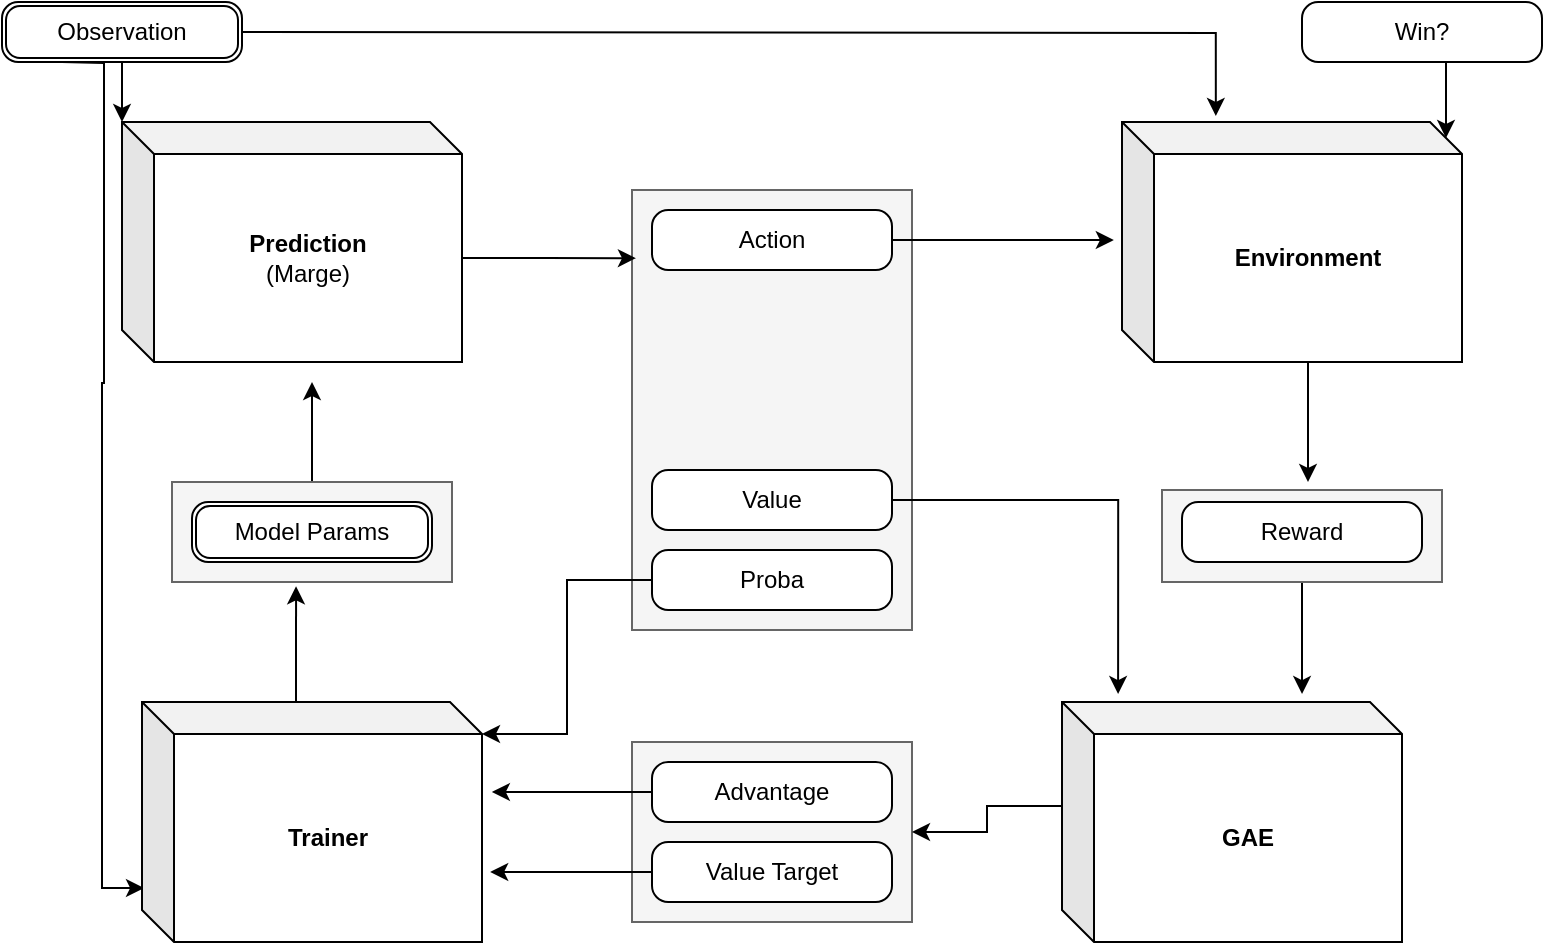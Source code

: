 <mxfile version="13.0.2" type="device"><diagram id="XMwR_T1tP6TvC2IJGpAj" name="Page-1"><mxGraphModel dx="1426" dy="900" grid="1" gridSize="10" guides="1" tooltips="1" connect="1" arrows="1" fold="1" page="1" pageScale="1" pageWidth="1169" pageHeight="827" math="0" shadow="0"><root><mxCell id="0"/><mxCell id="1" parent="0"/><mxCell id="K0i-0sV6OM__LARnXS0A-51" style="edgeStyle=orthogonalEdgeStyle;rounded=0;orthogonalLoop=1;jettySize=auto;html=1;exitX=0.5;exitY=0;exitDx=0;exitDy=0;" edge="1" parent="1" source="K0i-0sV6OM__LARnXS0A-49"><mxGeometry relative="1" as="geometry"><mxPoint x="285" y="290" as="targetPoint"/></mxGeometry></mxCell><mxCell id="K0i-0sV6OM__LARnXS0A-49" value="" style="rounded=0;whiteSpace=wrap;html=1;strokeWidth=1;fillColor=#f5f5f5;strokeColor=#666666;fontColor=#333333;" vertex="1" parent="1"><mxGeometry x="215" y="340" width="140" height="50" as="geometry"/></mxCell><mxCell id="K0i-0sV6OM__LARnXS0A-36" style="edgeStyle=orthogonalEdgeStyle;rounded=0;orthogonalLoop=1;jettySize=auto;html=1;exitX=0.5;exitY=1;exitDx=0;exitDy=0;entryX=0.706;entryY=-0.033;entryDx=0;entryDy=0;entryPerimeter=0;" edge="1" parent="1" source="K0i-0sV6OM__LARnXS0A-32" target="K0i-0sV6OM__LARnXS0A-21"><mxGeometry relative="1" as="geometry"/></mxCell><mxCell id="K0i-0sV6OM__LARnXS0A-32" value="" style="rounded=0;whiteSpace=wrap;html=1;strokeWidth=1;fillColor=#f5f5f5;strokeColor=#666666;fontColor=#333333;" vertex="1" parent="1"><mxGeometry x="710" y="344" width="140" height="46" as="geometry"/></mxCell><mxCell id="K0i-0sV6OM__LARnXS0A-28" value="" style="rounded=0;whiteSpace=wrap;html=1;strokeWidth=1;fillColor=#f5f5f5;strokeColor=#666666;fontColor=#333333;" vertex="1" parent="1"><mxGeometry x="445" y="470" width="140" height="90" as="geometry"/></mxCell><mxCell id="K0i-0sV6OM__LARnXS0A-27" value="" style="rounded=0;whiteSpace=wrap;html=1;strokeWidth=1;fillColor=#f5f5f5;strokeColor=#666666;fontColor=#333333;" vertex="1" parent="1"><mxGeometry x="445" y="194" width="140" height="220" as="geometry"/></mxCell><mxCell id="K0i-0sV6OM__LARnXS0A-33" style="edgeStyle=orthogonalEdgeStyle;rounded=0;orthogonalLoop=1;jettySize=auto;html=1;exitX=0;exitY=0;exitDx=170;exitDy=68;exitPerimeter=0;entryX=0.014;entryY=0.155;entryDx=0;entryDy=0;entryPerimeter=0;" edge="1" parent="1" source="K0i-0sV6OM__LARnXS0A-1" target="K0i-0sV6OM__LARnXS0A-27"><mxGeometry relative="1" as="geometry"/></mxCell><mxCell id="K0i-0sV6OM__LARnXS0A-1" value="&lt;b&gt;Prediction&lt;/b&gt;&lt;br&gt;(Marge)" style="shape=cube;whiteSpace=wrap;html=1;boundedLbl=1;backgroundOutline=1;darkOpacity=0.05;darkOpacity2=0.1;size=16;" vertex="1" parent="1"><mxGeometry x="190" y="160" width="170" height="120" as="geometry"/></mxCell><mxCell id="K0i-0sV6OM__LARnXS0A-26" style="edgeStyle=orthogonalEdgeStyle;rounded=0;orthogonalLoop=1;jettySize=auto;html=1;exitX=0.5;exitY=1;exitDx=0;exitDy=0;entryX=0;entryY=0;entryDx=0;entryDy=0;entryPerimeter=0;" edge="1" parent="1" target="K0i-0sV6OM__LARnXS0A-1"><mxGeometry relative="1" as="geometry"><mxPoint x="190" y="160" as="targetPoint"/><mxPoint x="190" y="130" as="sourcePoint"/></mxGeometry></mxCell><mxCell id="K0i-0sV6OM__LARnXS0A-43" style="edgeStyle=orthogonalEdgeStyle;rounded=0;orthogonalLoop=1;jettySize=auto;html=1;exitX=0.25;exitY=1;exitDx=0;exitDy=0;entryX=0.006;entryY=0.775;entryDx=0;entryDy=0;entryPerimeter=0;" edge="1" parent="1" target="K0i-0sV6OM__LARnXS0A-7"><mxGeometry relative="1" as="geometry"><mxPoint x="160" y="130" as="sourcePoint"/></mxGeometry></mxCell><mxCell id="K0i-0sV6OM__LARnXS0A-44" style="edgeStyle=orthogonalEdgeStyle;rounded=0;orthogonalLoop=1;jettySize=auto;html=1;exitX=1;exitY=0.5;exitDx=0;exitDy=0;entryX=0.276;entryY=-0.025;entryDx=0;entryDy=0;entryPerimeter=0;" edge="1" parent="1" target="K0i-0sV6OM__LARnXS0A-8"><mxGeometry relative="1" as="geometry"><mxPoint x="250" y="115" as="sourcePoint"/></mxGeometry></mxCell><mxCell id="K0i-0sV6OM__LARnXS0A-50" style="edgeStyle=orthogonalEdgeStyle;rounded=0;orthogonalLoop=1;jettySize=auto;html=1;exitX=0;exitY=0;exitDx=77;exitDy=0;exitPerimeter=0;entryX=0.443;entryY=1.043;entryDx=0;entryDy=0;entryPerimeter=0;" edge="1" parent="1" source="K0i-0sV6OM__LARnXS0A-7" target="K0i-0sV6OM__LARnXS0A-49"><mxGeometry relative="1" as="geometry"/></mxCell><mxCell id="K0i-0sV6OM__LARnXS0A-7" value="&lt;b&gt;Trainer&lt;/b&gt;" style="shape=cube;whiteSpace=wrap;html=1;boundedLbl=1;backgroundOutline=1;darkOpacity=0.05;darkOpacity2=0.1;size=16;" vertex="1" parent="1"><mxGeometry x="200" y="450" width="170" height="120" as="geometry"/></mxCell><mxCell id="K0i-0sV6OM__LARnXS0A-35" style="edgeStyle=orthogonalEdgeStyle;rounded=0;orthogonalLoop=1;jettySize=auto;html=1;exitX=0;exitY=0;exitDx=93;exitDy=120;exitPerimeter=0;" edge="1" parent="1" source="K0i-0sV6OM__LARnXS0A-8"><mxGeometry relative="1" as="geometry"><mxPoint x="783" y="340" as="targetPoint"/></mxGeometry></mxCell><mxCell id="K0i-0sV6OM__LARnXS0A-8" value="&lt;b&gt;Environment&lt;/b&gt;" style="shape=cube;whiteSpace=wrap;html=1;boundedLbl=1;backgroundOutline=1;darkOpacity=0.05;darkOpacity2=0.1;size=16;" vertex="1" parent="1"><mxGeometry x="690" y="160" width="170" height="120" as="geometry"/></mxCell><mxCell id="K0i-0sV6OM__LARnXS0A-34" style="edgeStyle=orthogonalEdgeStyle;rounded=0;orthogonalLoop=1;jettySize=auto;html=1;exitX=1;exitY=0.5;exitDx=0;exitDy=0;entryX=-0.024;entryY=0.492;entryDx=0;entryDy=0;entryPerimeter=0;" edge="1" parent="1" source="K0i-0sV6OM__LARnXS0A-9" target="K0i-0sV6OM__LARnXS0A-8"><mxGeometry relative="1" as="geometry"/></mxCell><mxCell id="K0i-0sV6OM__LARnXS0A-9" value="Action" style="rounded=1;whiteSpace=wrap;html=1;arcSize=27;" vertex="1" parent="1"><mxGeometry x="455" y="204" width="120" height="30" as="geometry"/></mxCell><mxCell id="K0i-0sV6OM__LARnXS0A-38" style="edgeStyle=orthogonalEdgeStyle;rounded=0;orthogonalLoop=1;jettySize=auto;html=1;exitX=0;exitY=0.5;exitDx=0;exitDy=0;entryX=0;entryY=0;entryDx=170;entryDy=16;entryPerimeter=0;" edge="1" parent="1" source="K0i-0sV6OM__LARnXS0A-10" target="K0i-0sV6OM__LARnXS0A-7"><mxGeometry relative="1" as="geometry"/></mxCell><mxCell id="K0i-0sV6OM__LARnXS0A-10" value="Proba" style="rounded=1;whiteSpace=wrap;html=1;arcSize=27;" vertex="1" parent="1"><mxGeometry x="455" y="374" width="120" height="30" as="geometry"/></mxCell><mxCell id="K0i-0sV6OM__LARnXS0A-37" style="edgeStyle=orthogonalEdgeStyle;rounded=0;orthogonalLoop=1;jettySize=auto;html=1;exitX=1;exitY=0.5;exitDx=0;exitDy=0;entryX=0.165;entryY=-0.033;entryDx=0;entryDy=0;entryPerimeter=0;" edge="1" parent="1" source="K0i-0sV6OM__LARnXS0A-11" target="K0i-0sV6OM__LARnXS0A-21"><mxGeometry relative="1" as="geometry"><mxPoint x="686" y="440" as="targetPoint"/></mxGeometry></mxCell><mxCell id="K0i-0sV6OM__LARnXS0A-11" value="Value" style="rounded=1;whiteSpace=wrap;html=1;arcSize=27;" vertex="1" parent="1"><mxGeometry x="455" y="334" width="120" height="30" as="geometry"/></mxCell><mxCell id="K0i-0sV6OM__LARnXS0A-16" value="Reward" style="rounded=1;whiteSpace=wrap;html=1;arcSize=27;" vertex="1" parent="1"><mxGeometry x="720" y="350" width="120" height="30" as="geometry"/></mxCell><mxCell id="K0i-0sV6OM__LARnXS0A-25" style="edgeStyle=orthogonalEdgeStyle;rounded=0;orthogonalLoop=1;jettySize=auto;html=1;exitX=0.5;exitY=1;exitDx=0;exitDy=0;entryX=0;entryY=0;entryDx=162;entryDy=8;entryPerimeter=0;" edge="1" parent="1" source="K0i-0sV6OM__LARnXS0A-17" target="K0i-0sV6OM__LARnXS0A-8"><mxGeometry relative="1" as="geometry"/></mxCell><mxCell id="K0i-0sV6OM__LARnXS0A-17" value="Win?" style="rounded=1;whiteSpace=wrap;html=1;arcSize=27;" vertex="1" parent="1"><mxGeometry x="780" y="100" width="120" height="30" as="geometry"/></mxCell><mxCell id="K0i-0sV6OM__LARnXS0A-46" style="edgeStyle=orthogonalEdgeStyle;rounded=0;orthogonalLoop=1;jettySize=auto;html=1;exitX=0;exitY=0;exitDx=0;exitDy=52;exitPerimeter=0;entryX=1;entryY=0.5;entryDx=0;entryDy=0;" edge="1" parent="1" source="K0i-0sV6OM__LARnXS0A-21" target="K0i-0sV6OM__LARnXS0A-28"><mxGeometry relative="1" as="geometry"/></mxCell><mxCell id="K0i-0sV6OM__LARnXS0A-21" value="&lt;b&gt;GAE&lt;/b&gt;" style="shape=cube;whiteSpace=wrap;html=1;boundedLbl=1;backgroundOutline=1;darkOpacity=0.05;darkOpacity2=0.1;size=16;" vertex="1" parent="1"><mxGeometry x="660" y="450" width="170" height="120" as="geometry"/></mxCell><mxCell id="K0i-0sV6OM__LARnXS0A-39" style="edgeStyle=orthogonalEdgeStyle;rounded=0;orthogonalLoop=1;jettySize=auto;html=1;exitX=0;exitY=0.5;exitDx=0;exitDy=0;entryX=1.029;entryY=0.375;entryDx=0;entryDy=0;entryPerimeter=0;" edge="1" parent="1" source="K0i-0sV6OM__LARnXS0A-23" target="K0i-0sV6OM__LARnXS0A-7"><mxGeometry relative="1" as="geometry"/></mxCell><mxCell id="K0i-0sV6OM__LARnXS0A-23" value="Advantage" style="rounded=1;whiteSpace=wrap;html=1;arcSize=27;" vertex="1" parent="1"><mxGeometry x="455" y="480" width="120" height="30" as="geometry"/></mxCell><mxCell id="K0i-0sV6OM__LARnXS0A-41" style="edgeStyle=orthogonalEdgeStyle;rounded=0;orthogonalLoop=1;jettySize=auto;html=1;exitX=0;exitY=0.5;exitDx=0;exitDy=0;entryX=1.024;entryY=0.708;entryDx=0;entryDy=0;entryPerimeter=0;" edge="1" parent="1" source="K0i-0sV6OM__LARnXS0A-24" target="K0i-0sV6OM__LARnXS0A-7"><mxGeometry relative="1" as="geometry"><mxPoint x="380" y="535" as="targetPoint"/></mxGeometry></mxCell><mxCell id="K0i-0sV6OM__LARnXS0A-24" value="Value Target" style="rounded=1;whiteSpace=wrap;html=1;arcSize=27;" vertex="1" parent="1"><mxGeometry x="455" y="520" width="120" height="30" as="geometry"/></mxCell><mxCell id="K0i-0sV6OM__LARnXS0A-53" value="Observation" style="shape=ext;double=1;rounded=1;whiteSpace=wrap;html=1;strokeWidth=1;fillColor=#ffffff;arcSize=27;" vertex="1" parent="1"><mxGeometry x="130" y="100" width="120" height="30" as="geometry"/></mxCell><mxCell id="K0i-0sV6OM__LARnXS0A-54" value="Model Params" style="shape=ext;double=1;rounded=1;whiteSpace=wrap;html=1;strokeWidth=1;fillColor=#ffffff;arcSize=27;" vertex="1" parent="1"><mxGeometry x="225" y="350" width="120" height="30" as="geometry"/></mxCell></root></mxGraphModel></diagram></mxfile>